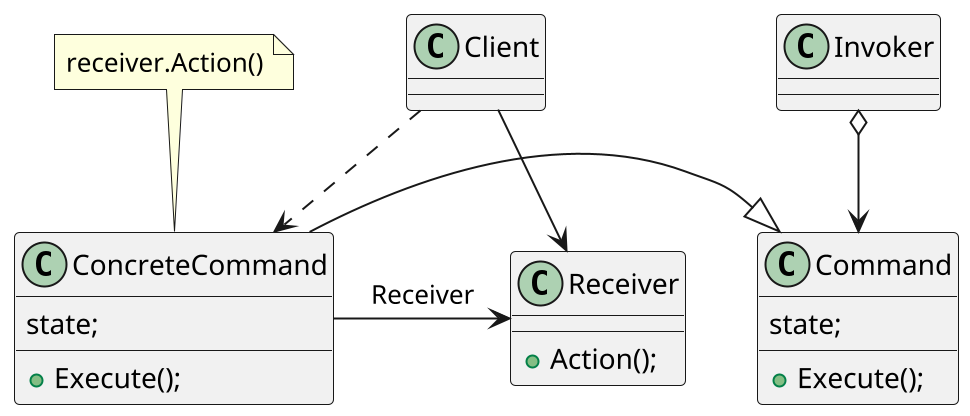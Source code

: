 @startuml
scale 2

class Client{


}

class Invoker{


}

class Command{
    state;
    +Execute();

}

class Receiver{
   +Action();
}
class ConcreteCommand{
    state;
    +Execute();
}

note "receiver.Action()" as n

Client..>ConcreteCommand
Client -> Receiver
ConcreteCommand->Receiver: Receiver
ConcreteCommand-|>Command
Invoker o-->Command
n--ConcreteCommand


@enduml

